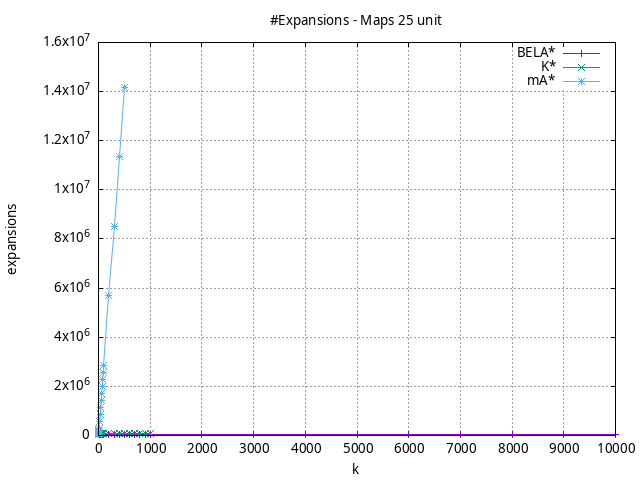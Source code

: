 #!/usr/bin/gnuplot
# -*- coding: utf-8 -*-
#
# results/maps/unit/25/random512-25.heuristic.unit.expansions.gnuplot
#
# Started on 04/07/2024 21:47:57
# Author: Carlos Linares López
set grid
set xlabel "k"
set ylabel "expansions"

set title "#Expansions - Maps 25 unit"

set terminal png enhanced font "Ariel,10"
set output 'random512-25.heuristic.unit.expansions.png'

plot "-" title "BELA*"      with linesp, "-" title "K*"      with linesp, "-" title "mA*"      with linesp

	1 29288.04
	2 29288.87
	3 29289.74
	4 29290.45
	5 29291.15
	6 29291.58
	7 29292.36
	8 29292.71
	9 29293.2
	10 29293.48
	20 29296.27
	30 29298.29
	40 29299.92
	50 29300.69
	60 29301.22
	70 29302.19
	80 29302.99
	90 29303.26
	100 29303.92
	200 29307.6
	300 29309.72
	400 29311.79
	500 29313.3
	600 29314.88
	700 29316.27
	800 29317.03
	900 29318.04
	1000 29318.81
	2000 29322.76
	3000 29324.53
	4000 29327.01
	5000 29327.96
	6000 29328.63
	7000 29329.64
	8000 29330.42
	9000 29330.87
	10000 29331.41
end
	1 29014.37
	2 60667.28
	3 69033.95
	4 71128.52
	5 71128.52
	6 71128.52
	7 71128.52
	8 71128.52
	9 71128.52
	10 71128.52
	20 71128.52
	30 71128.52
	40 71128.52
	50 71128.52
	60 71128.52
	70 71128.52
	80 71128.52
	90 71128.52
	100 71128.52
	200 71128.52
	300 71128.52
	400 71128.52
	500 71128.52
	600 71128.52
	700 71128.52
	800 71128.52
	900 71128.52
	1000 71128.52
end
	1 29288.04
	2 58579.32
	3 87383.61
	4 116135.86
	5 144978.79
	6 173681.96
	7 202363.66
	8 231024.35
	9 259676.64
	10 288311.76
	20 574167.79
	30 859498.81
	40 1144477.92
	50 1431643.71
	60 1715047.35
	70 1999641.05
	80 2284104.28
	90 2568463.97
	100 2852704.86
	200 5690220.26
	300 8523720.21
	400 11353939.03
	500 14181771.1
end
